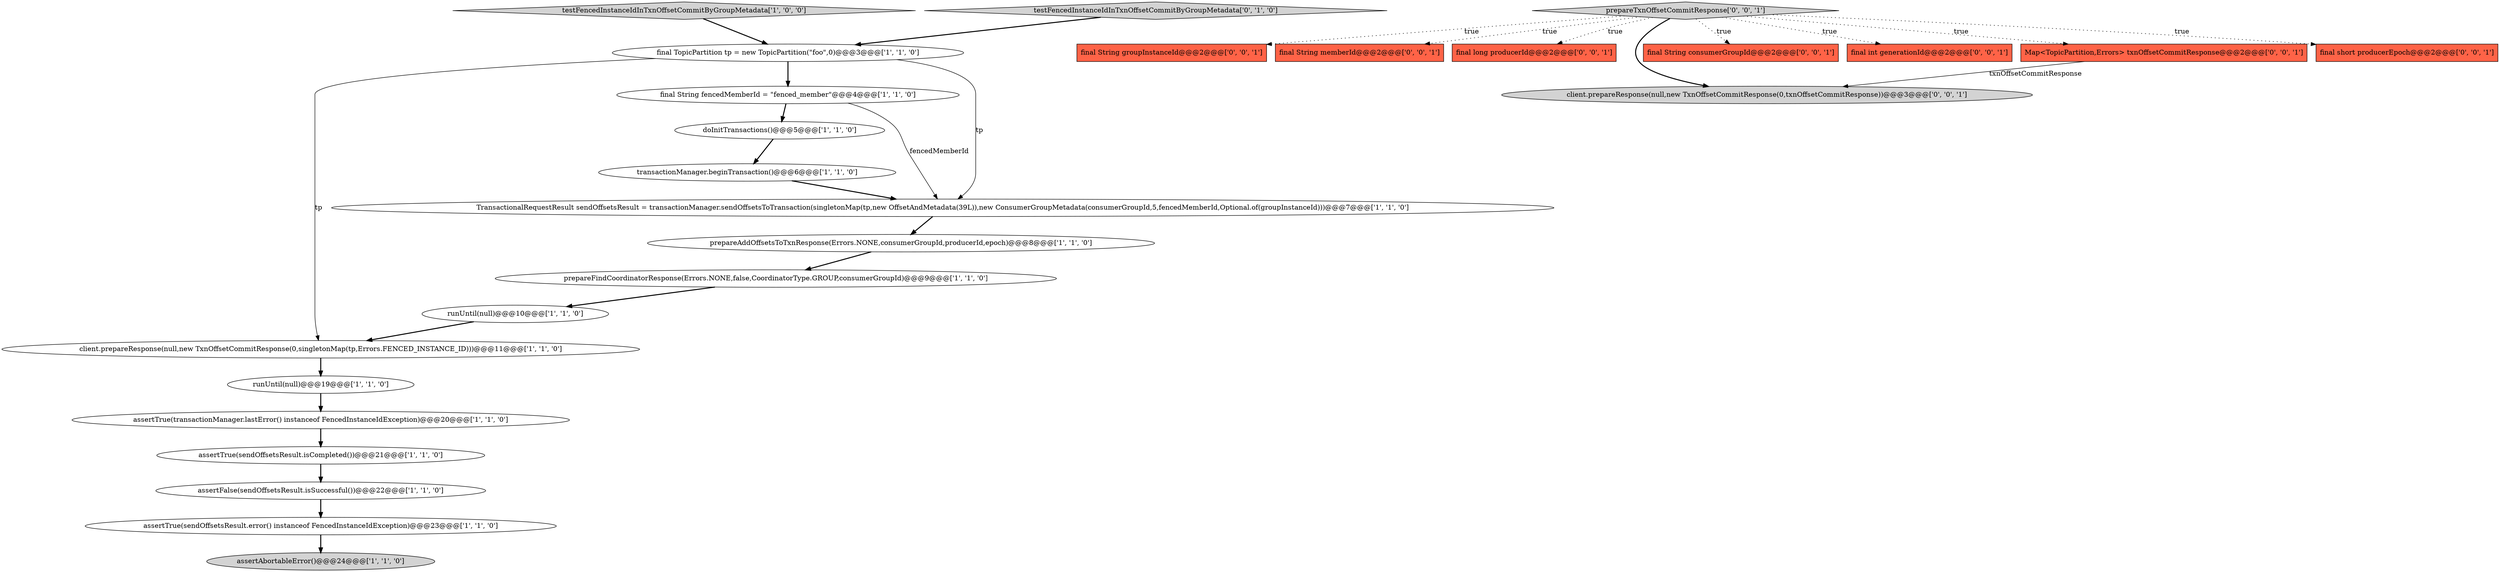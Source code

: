 digraph {
12 [style = filled, label = "prepareAddOffsetsToTxnResponse(Errors.NONE,consumerGroupId,producerId,epoch)@@@8@@@['1', '1', '0']", fillcolor = white, shape = ellipse image = "AAA0AAABBB1BBB"];
24 [style = filled, label = "final String groupInstanceId@@@2@@@['0', '0', '1']", fillcolor = tomato, shape = box image = "AAA0AAABBB3BBB"];
11 [style = filled, label = "doInitTransactions()@@@5@@@['1', '1', '0']", fillcolor = white, shape = ellipse image = "AAA0AAABBB1BBB"];
4 [style = filled, label = "runUntil(null)@@@10@@@['1', '1', '0']", fillcolor = white, shape = ellipse image = "AAA0AAABBB1BBB"];
21 [style = filled, label = "final String memberId@@@2@@@['0', '0', '1']", fillcolor = tomato, shape = box image = "AAA0AAABBB3BBB"];
8 [style = filled, label = "transactionManager.beginTransaction()@@@6@@@['1', '1', '0']", fillcolor = white, shape = ellipse image = "AAA0AAABBB1BBB"];
19 [style = filled, label = "prepareTxnOffsetCommitResponse['0', '0', '1']", fillcolor = lightgray, shape = diamond image = "AAA0AAABBB3BBB"];
9 [style = filled, label = "assertTrue(transactionManager.lastError() instanceof FencedInstanceIdException)@@@20@@@['1', '1', '0']", fillcolor = white, shape = ellipse image = "AAA0AAABBB1BBB"];
13 [style = filled, label = "assertFalse(sendOffsetsResult.isSuccessful())@@@22@@@['1', '1', '0']", fillcolor = white, shape = ellipse image = "AAA0AAABBB1BBB"];
2 [style = filled, label = "prepareFindCoordinatorResponse(Errors.NONE,false,CoordinatorType.GROUP,consumerGroupId)@@@9@@@['1', '1', '0']", fillcolor = white, shape = ellipse image = "AAA0AAABBB1BBB"];
18 [style = filled, label = "final long producerId@@@2@@@['0', '0', '1']", fillcolor = tomato, shape = box image = "AAA0AAABBB3BBB"];
25 [style = filled, label = "client.prepareResponse(null,new TxnOffsetCommitResponse(0,txnOffsetCommitResponse))@@@3@@@['0', '0', '1']", fillcolor = lightgray, shape = ellipse image = "AAA0AAABBB3BBB"];
1 [style = filled, label = "assertAbortableError()@@@24@@@['1', '1', '0']", fillcolor = lightgray, shape = ellipse image = "AAA0AAABBB1BBB"];
17 [style = filled, label = "final String consumerGroupId@@@2@@@['0', '0', '1']", fillcolor = tomato, shape = box image = "AAA0AAABBB3BBB"];
23 [style = filled, label = "final int generationId@@@2@@@['0', '0', '1']", fillcolor = tomato, shape = box image = "AAA0AAABBB3BBB"];
7 [style = filled, label = "testFencedInstanceIdInTxnOffsetCommitByGroupMetadata['1', '0', '0']", fillcolor = lightgray, shape = diamond image = "AAA0AAABBB1BBB"];
20 [style = filled, label = "Map<TopicPartition,Errors> txnOffsetCommitResponse@@@2@@@['0', '0', '1']", fillcolor = tomato, shape = box image = "AAA0AAABBB3BBB"];
5 [style = filled, label = "client.prepareResponse(null,new TxnOffsetCommitResponse(0,singletonMap(tp,Errors.FENCED_INSTANCE_ID)))@@@11@@@['1', '1', '0']", fillcolor = white, shape = ellipse image = "AAA0AAABBB1BBB"];
15 [style = filled, label = "final TopicPartition tp = new TopicPartition(\"foo\",0)@@@3@@@['1', '1', '0']", fillcolor = white, shape = ellipse image = "AAA0AAABBB1BBB"];
6 [style = filled, label = "assertTrue(sendOffsetsResult.isCompleted())@@@21@@@['1', '1', '0']", fillcolor = white, shape = ellipse image = "AAA0AAABBB1BBB"];
10 [style = filled, label = "assertTrue(sendOffsetsResult.error() instanceof FencedInstanceIdException)@@@23@@@['1', '1', '0']", fillcolor = white, shape = ellipse image = "AAA0AAABBB1BBB"];
22 [style = filled, label = "final short producerEpoch@@@2@@@['0', '0', '1']", fillcolor = tomato, shape = box image = "AAA0AAABBB3BBB"];
3 [style = filled, label = "final String fencedMemberId = \"fenced_member\"@@@4@@@['1', '1', '0']", fillcolor = white, shape = ellipse image = "AAA0AAABBB1BBB"];
14 [style = filled, label = "TransactionalRequestResult sendOffsetsResult = transactionManager.sendOffsetsToTransaction(singletonMap(tp,new OffsetAndMetadata(39L)),new ConsumerGroupMetadata(consumerGroupId,5,fencedMemberId,Optional.of(groupInstanceId)))@@@7@@@['1', '1', '0']", fillcolor = white, shape = ellipse image = "AAA0AAABBB1BBB"];
16 [style = filled, label = "testFencedInstanceIdInTxnOffsetCommitByGroupMetadata['0', '1', '0']", fillcolor = lightgray, shape = diamond image = "AAA0AAABBB2BBB"];
0 [style = filled, label = "runUntil(null)@@@19@@@['1', '1', '0']", fillcolor = white, shape = ellipse image = "AAA0AAABBB1BBB"];
13->10 [style = bold, label=""];
16->15 [style = bold, label=""];
0->9 [style = bold, label=""];
19->17 [style = dotted, label="true"];
19->20 [style = dotted, label="true"];
15->5 [style = solid, label="tp"];
3->11 [style = bold, label=""];
19->18 [style = dotted, label="true"];
8->14 [style = bold, label=""];
19->23 [style = dotted, label="true"];
19->21 [style = dotted, label="true"];
19->24 [style = dotted, label="true"];
15->3 [style = bold, label=""];
2->4 [style = bold, label=""];
19->25 [style = bold, label=""];
9->6 [style = bold, label=""];
12->2 [style = bold, label=""];
3->14 [style = solid, label="fencedMemberId"];
5->0 [style = bold, label=""];
6->13 [style = bold, label=""];
14->12 [style = bold, label=""];
20->25 [style = solid, label="txnOffsetCommitResponse"];
19->22 [style = dotted, label="true"];
11->8 [style = bold, label=""];
7->15 [style = bold, label=""];
15->14 [style = solid, label="tp"];
10->1 [style = bold, label=""];
4->5 [style = bold, label=""];
}
